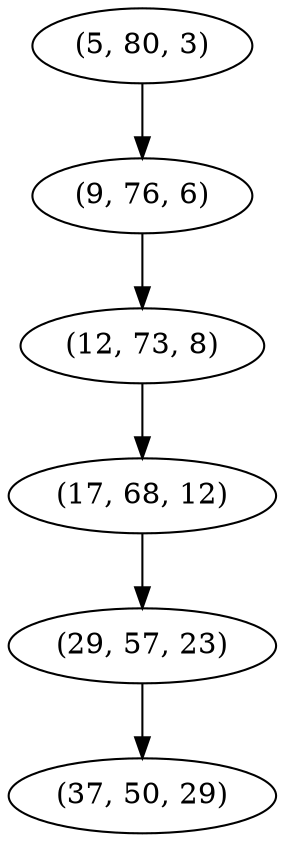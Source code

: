 digraph tree {
    "(5, 80, 3)";
    "(9, 76, 6)";
    "(12, 73, 8)";
    "(17, 68, 12)";
    "(29, 57, 23)";
    "(37, 50, 29)";
    "(5, 80, 3)" -> "(9, 76, 6)";
    "(9, 76, 6)" -> "(12, 73, 8)";
    "(12, 73, 8)" -> "(17, 68, 12)";
    "(17, 68, 12)" -> "(29, 57, 23)";
    "(29, 57, 23)" -> "(37, 50, 29)";
}
